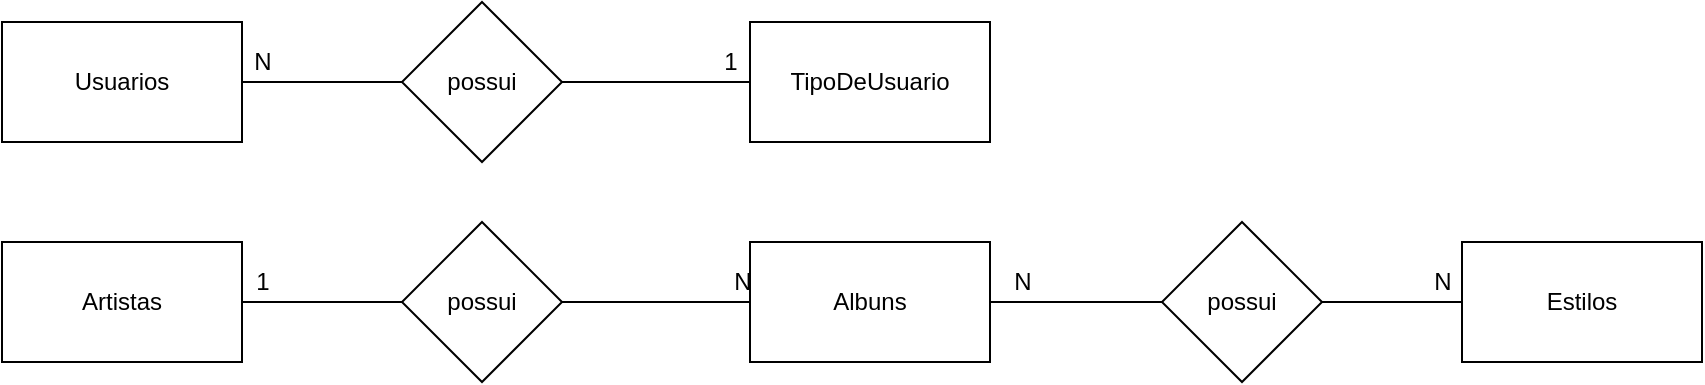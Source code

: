 <mxfile version="14.4.2" type="device" pages="2"><diagram id="2yHxcBgkwrTqU62tZ5_5" name="Conceitual"><mxGraphModel dx="460" dy="762" grid="1" gridSize="10" guides="1" tooltips="1" connect="1" arrows="1" fold="1" page="1" pageScale="1" pageWidth="827" pageHeight="1169" math="0" shadow="0"><root><mxCell id="0"/><mxCell id="1" parent="0"/><mxCell id="wVNAY8XOlqjdSQWLDIx4-4" style="edgeStyle=orthogonalEdgeStyle;rounded=0;orthogonalLoop=1;jettySize=auto;html=1;entryX=0;entryY=0.5;entryDx=0;entryDy=0;endArrow=none;endFill=0;" parent="1" source="wVNAY8XOlqjdSQWLDIx4-1" target="wVNAY8XOlqjdSQWLDIx4-2" edge="1"><mxGeometry relative="1" as="geometry"/></mxCell><mxCell id="wVNAY8XOlqjdSQWLDIx4-1" value="Usuarios" style="rounded=0;whiteSpace=wrap;html=1;" parent="1" vertex="1"><mxGeometry x="40" y="120" width="120" height="60" as="geometry"/></mxCell><mxCell id="wVNAY8XOlqjdSQWLDIx4-5" style="edgeStyle=orthogonalEdgeStyle;rounded=0;orthogonalLoop=1;jettySize=auto;html=1;entryX=0;entryY=0.5;entryDx=0;entryDy=0;endArrow=none;endFill=0;" parent="1" source="wVNAY8XOlqjdSQWLDIx4-2" target="wVNAY8XOlqjdSQWLDIx4-3" edge="1"><mxGeometry relative="1" as="geometry"/></mxCell><mxCell id="wVNAY8XOlqjdSQWLDIx4-2" value="possui" style="rhombus;whiteSpace=wrap;html=1;" parent="1" vertex="1"><mxGeometry x="240" y="110" width="80" height="80" as="geometry"/></mxCell><mxCell id="wVNAY8XOlqjdSQWLDIx4-3" value="TipoDeUsuario" style="rounded=0;whiteSpace=wrap;html=1;" parent="1" vertex="1"><mxGeometry x="414" y="120" width="120" height="60" as="geometry"/></mxCell><mxCell id="wVNAY8XOlqjdSQWLDIx4-9" style="edgeStyle=orthogonalEdgeStyle;rounded=0;orthogonalLoop=1;jettySize=auto;html=1;entryX=0;entryY=0.5;entryDx=0;entryDy=0;endArrow=none;endFill=0;" parent="1" source="wVNAY8XOlqjdSQWLDIx4-6" target="wVNAY8XOlqjdSQWLDIx4-7" edge="1"><mxGeometry relative="1" as="geometry"/></mxCell><mxCell id="wVNAY8XOlqjdSQWLDIx4-6" value="Artistas" style="rounded=0;whiteSpace=wrap;html=1;" parent="1" vertex="1"><mxGeometry x="40" y="230" width="120" height="60" as="geometry"/></mxCell><mxCell id="wVNAY8XOlqjdSQWLDIx4-10" style="edgeStyle=orthogonalEdgeStyle;rounded=0;orthogonalLoop=1;jettySize=auto;html=1;entryX=0;entryY=0.5;entryDx=0;entryDy=0;endArrow=none;endFill=0;" parent="1" source="wVNAY8XOlqjdSQWLDIx4-7" target="wVNAY8XOlqjdSQWLDIx4-8" edge="1"><mxGeometry relative="1" as="geometry"/></mxCell><mxCell id="wVNAY8XOlqjdSQWLDIx4-7" value="possui" style="rhombus;whiteSpace=wrap;html=1;" parent="1" vertex="1"><mxGeometry x="240" y="220" width="80" height="80" as="geometry"/></mxCell><mxCell id="wVNAY8XOlqjdSQWLDIx4-8" value="Albuns" style="rounded=0;whiteSpace=wrap;html=1;" parent="1" vertex="1"><mxGeometry x="414" y="230" width="120" height="60" as="geometry"/></mxCell><mxCell id="wVNAY8XOlqjdSQWLDIx4-12" style="edgeStyle=orthogonalEdgeStyle;rounded=0;orthogonalLoop=1;jettySize=auto;html=1;endArrow=none;endFill=0;entryX=1;entryY=0.5;entryDx=0;entryDy=0;" parent="1" source="wVNAY8XOlqjdSQWLDIx4-11" target="wVNAY8XOlqjdSQWLDIx4-8" edge="1"><mxGeometry relative="1" as="geometry"><mxPoint x="560" y="260" as="targetPoint"/></mxGeometry></mxCell><mxCell id="wVNAY8XOlqjdSQWLDIx4-14" style="edgeStyle=orthogonalEdgeStyle;rounded=0;orthogonalLoop=1;jettySize=auto;html=1;entryX=0;entryY=0.5;entryDx=0;entryDy=0;endArrow=none;endFill=0;" parent="1" source="wVNAY8XOlqjdSQWLDIx4-11" target="wVNAY8XOlqjdSQWLDIx4-13" edge="1"><mxGeometry relative="1" as="geometry"/></mxCell><mxCell id="wVNAY8XOlqjdSQWLDIx4-11" value="possui" style="rhombus;whiteSpace=wrap;html=1;" parent="1" vertex="1"><mxGeometry x="620" y="220" width="80" height="80" as="geometry"/></mxCell><mxCell id="wVNAY8XOlqjdSQWLDIx4-13" value="Estilos" style="rounded=0;whiteSpace=wrap;html=1;" parent="1" vertex="1"><mxGeometry x="770" y="230" width="120" height="60" as="geometry"/></mxCell><mxCell id="23sdTTUv3u2BlrHVjBFY-1" value="N" style="text;html=1;align=center;verticalAlign=middle;resizable=0;points=[];autosize=1;" vertex="1" parent="1"><mxGeometry x="160" y="130" width="20" height="20" as="geometry"/></mxCell><mxCell id="23sdTTUv3u2BlrHVjBFY-2" value="1" style="text;html=1;align=center;verticalAlign=middle;resizable=0;points=[];autosize=1;" vertex="1" parent="1"><mxGeometry x="394" y="130" width="20" height="20" as="geometry"/></mxCell><mxCell id="23sdTTUv3u2BlrHVjBFY-3" value="1" style="text;html=1;align=center;verticalAlign=middle;resizable=0;points=[];autosize=1;" vertex="1" parent="1"><mxGeometry x="160" y="240" width="20" height="20" as="geometry"/></mxCell><mxCell id="23sdTTUv3u2BlrHVjBFY-4" value="N" style="text;html=1;align=center;verticalAlign=middle;resizable=0;points=[];autosize=1;" vertex="1" parent="1"><mxGeometry x="400" y="240" width="20" height="20" as="geometry"/></mxCell><mxCell id="23sdTTUv3u2BlrHVjBFY-5" value="N" style="text;html=1;align=center;verticalAlign=middle;resizable=0;points=[];autosize=1;" vertex="1" parent="1"><mxGeometry x="750" y="240" width="20" height="20" as="geometry"/></mxCell><mxCell id="23sdTTUv3u2BlrHVjBFY-6" value="N" style="text;html=1;align=center;verticalAlign=middle;resizable=0;points=[];autosize=1;" vertex="1" parent="1"><mxGeometry x="540" y="240" width="20" height="20" as="geometry"/></mxCell></root></mxGraphModel></diagram><diagram id="j4VXQhDoCaoWTSCCb-sV" name="Logico"><mxGraphModel dx="2031" dy="1090" grid="1" gridSize="10" guides="1" tooltips="1" connect="1" arrows="1" fold="1" page="1" pageScale="1" pageWidth="827" pageHeight="1169" math="0" shadow="0"><root><mxCell id="4L9iUik3tDdmxhrEqNqO-0"/><mxCell id="4L9iUik3tDdmxhrEqNqO-1" parent="4L9iUik3tDdmxhrEqNqO-0"/><mxCell id="4L9iUik3tDdmxhrEqNqO-69" value="TipoDeUsuario" style="shape=table;startSize=30;container=1;collapsible=1;childLayout=tableLayout;fixedRows=1;rowLines=0;fontStyle=1;align=center;resizeLast=1;" vertex="1" parent="4L9iUik3tDdmxhrEqNqO-1"><mxGeometry x="29" y="460" width="180" height="100" as="geometry"/></mxCell><mxCell id="4L9iUik3tDdmxhrEqNqO-70" value="" style="shape=partialRectangle;collapsible=0;dropTarget=0;pointerEvents=0;fillColor=none;top=0;left=0;bottom=1;right=0;points=[[0,0.5],[1,0.5]];portConstraint=eastwest;" vertex="1" parent="4L9iUik3tDdmxhrEqNqO-69"><mxGeometry y="30" width="180" height="30" as="geometry"/></mxCell><mxCell id="4L9iUik3tDdmxhrEqNqO-71" value="PK" style="shape=partialRectangle;connectable=0;fillColor=none;top=0;left=0;bottom=0;right=0;fontStyle=1;overflow=hidden;" vertex="1" parent="4L9iUik3tDdmxhrEqNqO-70"><mxGeometry width="30" height="30" as="geometry"/></mxCell><mxCell id="4L9iUik3tDdmxhrEqNqO-72" value="IdTipoDeUsuario" style="shape=partialRectangle;connectable=0;fillColor=none;top=0;left=0;bottom=0;right=0;align=left;spacingLeft=6;fontStyle=1;overflow=hidden;" vertex="1" parent="4L9iUik3tDdmxhrEqNqO-70"><mxGeometry x="30" width="150" height="30" as="geometry"/></mxCell><mxCell id="4L9iUik3tDdmxhrEqNqO-73" value="" style="shape=partialRectangle;collapsible=0;dropTarget=0;pointerEvents=0;fillColor=none;top=0;left=0;bottom=0;right=0;points=[[0,0.5],[1,0.5]];portConstraint=eastwest;" vertex="1" parent="4L9iUik3tDdmxhrEqNqO-69"><mxGeometry y="60" width="180" height="30" as="geometry"/></mxCell><mxCell id="4L9iUik3tDdmxhrEqNqO-74" value="" style="shape=partialRectangle;connectable=0;fillColor=none;top=0;left=0;bottom=0;right=0;editable=1;overflow=hidden;" vertex="1" parent="4L9iUik3tDdmxhrEqNqO-73"><mxGeometry width="30" height="30" as="geometry"/></mxCell><mxCell id="4L9iUik3tDdmxhrEqNqO-75" value="Descricao" style="shape=partialRectangle;connectable=0;fillColor=none;top=0;left=0;bottom=0;right=0;align=left;spacingLeft=6;overflow=hidden;" vertex="1" parent="4L9iUik3tDdmxhrEqNqO-73"><mxGeometry x="30" width="150" height="30" as="geometry"/></mxCell><mxCell id="4L9iUik3tDdmxhrEqNqO-76" value="Usuarios" style="shape=table;startSize=30;container=1;collapsible=1;childLayout=tableLayout;fixedRows=1;rowLines=0;fontStyle=1;align=center;resizeLast=1;" vertex="1" parent="4L9iUik3tDdmxhrEqNqO-1"><mxGeometry x="29" y="630" width="180" height="190" as="geometry"/></mxCell><mxCell id="4L9iUik3tDdmxhrEqNqO-77" value="" style="shape=partialRectangle;collapsible=0;dropTarget=0;pointerEvents=0;fillColor=none;top=0;left=0;bottom=0;right=0;points=[[0,0.5],[1,0.5]];portConstraint=eastwest;" vertex="1" parent="4L9iUik3tDdmxhrEqNqO-76"><mxGeometry y="30" width="180" height="30" as="geometry"/></mxCell><mxCell id="4L9iUik3tDdmxhrEqNqO-78" value="PK" style="shape=partialRectangle;connectable=0;fillColor=none;top=0;left=0;bottom=0;right=0;fontStyle=1;overflow=hidden;" vertex="1" parent="4L9iUik3tDdmxhrEqNqO-77"><mxGeometry width="60" height="30" as="geometry"/></mxCell><mxCell id="4L9iUik3tDdmxhrEqNqO-79" value="IdUsuario" style="shape=partialRectangle;connectable=0;fillColor=none;top=0;left=0;bottom=0;right=0;align=left;spacingLeft=6;fontStyle=1;overflow=hidden;" vertex="1" parent="4L9iUik3tDdmxhrEqNqO-77"><mxGeometry x="60" width="120" height="30" as="geometry"/></mxCell><mxCell id="4L9iUik3tDdmxhrEqNqO-80" value="" style="shape=partialRectangle;collapsible=0;dropTarget=0;pointerEvents=0;fillColor=none;top=0;left=0;bottom=1;right=0;points=[[0,0.5],[1,0.5]];portConstraint=eastwest;" vertex="1" parent="4L9iUik3tDdmxhrEqNqO-76"><mxGeometry y="60" width="180" height="30" as="geometry"/></mxCell><mxCell id="4L9iUik3tDdmxhrEqNqO-81" value="FK" style="shape=partialRectangle;connectable=0;fillColor=none;top=0;left=0;bottom=0;right=0;fontStyle=1;overflow=hidden;" vertex="1" parent="4L9iUik3tDdmxhrEqNqO-80"><mxGeometry width="60" height="30" as="geometry"/></mxCell><mxCell id="4L9iUik3tDdmxhrEqNqO-82" value="IdTipoDeUsuario" style="shape=partialRectangle;connectable=0;fillColor=none;top=0;left=0;bottom=0;right=0;align=left;spacingLeft=6;fontStyle=1;overflow=hidden;" vertex="1" parent="4L9iUik3tDdmxhrEqNqO-80"><mxGeometry x="60" width="120" height="30" as="geometry"/></mxCell><mxCell id="4L9iUik3tDdmxhrEqNqO-83" value="" style="shape=partialRectangle;collapsible=0;dropTarget=0;pointerEvents=0;fillColor=none;top=0;left=0;bottom=0;right=0;points=[[0,0.5],[1,0.5]];portConstraint=eastwest;" vertex="1" parent="4L9iUik3tDdmxhrEqNqO-76"><mxGeometry y="90" width="180" height="30" as="geometry"/></mxCell><mxCell id="4L9iUik3tDdmxhrEqNqO-84" value="" style="shape=partialRectangle;connectable=0;fillColor=none;top=0;left=0;bottom=0;right=0;editable=1;overflow=hidden;" vertex="1" parent="4L9iUik3tDdmxhrEqNqO-83"><mxGeometry width="60" height="30" as="geometry"/></mxCell><mxCell id="4L9iUik3tDdmxhrEqNqO-85" value="Nome " style="shape=partialRectangle;connectable=0;fillColor=none;top=0;left=0;bottom=0;right=0;align=left;spacingLeft=6;overflow=hidden;" vertex="1" parent="4L9iUik3tDdmxhrEqNqO-83"><mxGeometry x="60" width="120" height="30" as="geometry"/></mxCell><mxCell id="4L9iUik3tDdmxhrEqNqO-86" style="shape=partialRectangle;collapsible=0;dropTarget=0;pointerEvents=0;fillColor=none;top=0;left=0;bottom=0;right=0;points=[[0,0.5],[1,0.5]];portConstraint=eastwest;" vertex="1" parent="4L9iUik3tDdmxhrEqNqO-76"><mxGeometry y="120" width="180" height="30" as="geometry"/></mxCell><mxCell id="4L9iUik3tDdmxhrEqNqO-87" style="shape=partialRectangle;connectable=0;fillColor=none;top=0;left=0;bottom=0;right=0;editable=1;overflow=hidden;" vertex="1" parent="4L9iUik3tDdmxhrEqNqO-86"><mxGeometry width="60" height="30" as="geometry"/></mxCell><mxCell id="4L9iUik3tDdmxhrEqNqO-88" value="Email" style="shape=partialRectangle;connectable=0;fillColor=none;top=0;left=0;bottom=0;right=0;align=left;spacingLeft=6;overflow=hidden;" vertex="1" parent="4L9iUik3tDdmxhrEqNqO-86"><mxGeometry x="60" width="120" height="30" as="geometry"/></mxCell><mxCell id="4L9iUik3tDdmxhrEqNqO-89" style="shape=partialRectangle;collapsible=0;dropTarget=0;pointerEvents=0;fillColor=none;top=0;left=0;bottom=0;right=0;points=[[0,0.5],[1,0.5]];portConstraint=eastwest;" vertex="1" parent="4L9iUik3tDdmxhrEqNqO-76"><mxGeometry y="150" width="180" height="30" as="geometry"/></mxCell><mxCell id="4L9iUik3tDdmxhrEqNqO-90" style="shape=partialRectangle;connectable=0;fillColor=none;top=0;left=0;bottom=0;right=0;editable=1;overflow=hidden;" vertex="1" parent="4L9iUik3tDdmxhrEqNqO-89"><mxGeometry width="60" height="30" as="geometry"/></mxCell><mxCell id="4L9iUik3tDdmxhrEqNqO-91" value="Senha" style="shape=partialRectangle;connectable=0;fillColor=none;top=0;left=0;bottom=0;right=0;align=left;spacingLeft=6;overflow=hidden;" vertex="1" parent="4L9iUik3tDdmxhrEqNqO-89"><mxGeometry x="60" width="120" height="30" as="geometry"/></mxCell><mxCell id="4L9iUik3tDdmxhrEqNqO-92" value="" style="edgeStyle=entityRelationEdgeStyle;fontSize=12;html=1;endArrow=ERoneToMany;exitX=1;exitY=0.5;exitDx=0;exitDy=0;entryX=1;entryY=0.5;entryDx=0;entryDy=0;" edge="1" parent="4L9iUik3tDdmxhrEqNqO-1" source="4L9iUik3tDdmxhrEqNqO-70" target="4L9iUik3tDdmxhrEqNqO-80"><mxGeometry width="100" height="100" relative="1" as="geometry"><mxPoint x="589" y="320" as="sourcePoint"/><mxPoint x="689" y="220" as="targetPoint"/></mxGeometry></mxCell><mxCell id="4L9iUik3tDdmxhrEqNqO-93" value="Estilos" style="shape=table;startSize=30;container=1;collapsible=1;childLayout=tableLayout;fixedRows=1;rowLines=0;fontStyle=1;align=center;resizeLast=1;" vertex="1" parent="4L9iUik3tDdmxhrEqNqO-1"><mxGeometry x="29" width="180" height="100" as="geometry"/></mxCell><mxCell id="4L9iUik3tDdmxhrEqNqO-94" value="" style="shape=partialRectangle;collapsible=0;dropTarget=0;pointerEvents=0;fillColor=none;top=0;left=0;bottom=1;right=0;points=[[0,0.5],[1,0.5]];portConstraint=eastwest;" vertex="1" parent="4L9iUik3tDdmxhrEqNqO-93"><mxGeometry y="30" width="180" height="30" as="geometry"/></mxCell><mxCell id="4L9iUik3tDdmxhrEqNqO-95" value="PK" style="shape=partialRectangle;connectable=0;fillColor=none;top=0;left=0;bottom=0;right=0;fontStyle=1;overflow=hidden;" vertex="1" parent="4L9iUik3tDdmxhrEqNqO-94"><mxGeometry width="30" height="30" as="geometry"/></mxCell><mxCell id="4L9iUik3tDdmxhrEqNqO-96" value="IdEstilo" style="shape=partialRectangle;connectable=0;fillColor=none;top=0;left=0;bottom=0;right=0;align=left;spacingLeft=6;fontStyle=1;overflow=hidden;" vertex="1" parent="4L9iUik3tDdmxhrEqNqO-94"><mxGeometry x="30" width="150" height="30" as="geometry"/></mxCell><mxCell id="4L9iUik3tDdmxhrEqNqO-97" value="" style="shape=partialRectangle;collapsible=0;dropTarget=0;pointerEvents=0;fillColor=none;top=0;left=0;bottom=0;right=0;points=[[0,0.5],[1,0.5]];portConstraint=eastwest;" vertex="1" parent="4L9iUik3tDdmxhrEqNqO-93"><mxGeometry y="60" width="180" height="30" as="geometry"/></mxCell><mxCell id="4L9iUik3tDdmxhrEqNqO-98" value="" style="shape=partialRectangle;connectable=0;fillColor=none;top=0;left=0;bottom=0;right=0;editable=1;overflow=hidden;" vertex="1" parent="4L9iUik3tDdmxhrEqNqO-97"><mxGeometry width="30" height="30" as="geometry"/></mxCell><mxCell id="4L9iUik3tDdmxhrEqNqO-99" value="Nome" style="shape=partialRectangle;connectable=0;fillColor=none;top=0;left=0;bottom=0;right=0;align=left;spacingLeft=6;overflow=hidden;" vertex="1" parent="4L9iUik3tDdmxhrEqNqO-97"><mxGeometry x="30" width="150" height="30" as="geometry"/></mxCell><mxCell id="4L9iUik3tDdmxhrEqNqO-100" value="Artistas" style="shape=table;startSize=30;container=1;collapsible=1;childLayout=tableLayout;fixedRows=1;rowLines=0;fontStyle=1;align=center;resizeLast=1;" vertex="1" parent="4L9iUik3tDdmxhrEqNqO-1"><mxGeometry x="29" y="320" width="180" height="100" as="geometry"/></mxCell><mxCell id="4L9iUik3tDdmxhrEqNqO-101" value="" style="shape=partialRectangle;collapsible=0;dropTarget=0;pointerEvents=0;fillColor=none;top=0;left=0;bottom=1;right=0;points=[[0,0.5],[1,0.5]];portConstraint=eastwest;" vertex="1" parent="4L9iUik3tDdmxhrEqNqO-100"><mxGeometry y="30" width="180" height="30" as="geometry"/></mxCell><mxCell id="4L9iUik3tDdmxhrEqNqO-102" value="PK" style="shape=partialRectangle;connectable=0;fillColor=none;top=0;left=0;bottom=0;right=0;fontStyle=1;overflow=hidden;" vertex="1" parent="4L9iUik3tDdmxhrEqNqO-101"><mxGeometry width="30" height="30" as="geometry"/></mxCell><mxCell id="4L9iUik3tDdmxhrEqNqO-103" value="IdArtista" style="shape=partialRectangle;connectable=0;fillColor=none;top=0;left=0;bottom=0;right=0;align=left;spacingLeft=6;fontStyle=1;overflow=hidden;" vertex="1" parent="4L9iUik3tDdmxhrEqNqO-101"><mxGeometry x="30" width="150" height="30" as="geometry"/></mxCell><mxCell id="4L9iUik3tDdmxhrEqNqO-104" value="" style="shape=partialRectangle;collapsible=0;dropTarget=0;pointerEvents=0;fillColor=none;top=0;left=0;bottom=0;right=0;points=[[0,0.5],[1,0.5]];portConstraint=eastwest;" vertex="1" parent="4L9iUik3tDdmxhrEqNqO-100"><mxGeometry y="60" width="180" height="30" as="geometry"/></mxCell><mxCell id="4L9iUik3tDdmxhrEqNqO-105" value="" style="shape=partialRectangle;connectable=0;fillColor=none;top=0;left=0;bottom=0;right=0;editable=1;overflow=hidden;" vertex="1" parent="4L9iUik3tDdmxhrEqNqO-104"><mxGeometry width="30" height="30" as="geometry"/></mxCell><mxCell id="4L9iUik3tDdmxhrEqNqO-106" value="Nome" style="shape=partialRectangle;connectable=0;fillColor=none;top=0;left=0;bottom=0;right=0;align=left;spacingLeft=6;overflow=hidden;" vertex="1" parent="4L9iUik3tDdmxhrEqNqO-104"><mxGeometry x="30" width="150" height="30" as="geometry"/></mxCell><mxCell id="4L9iUik3tDdmxhrEqNqO-107" value="Albuns" style="shape=table;startSize=30;container=1;collapsible=1;childLayout=tableLayout;fixedRows=1;rowLines=0;fontStyle=1;align=center;resizeLast=1;" vertex="1" parent="4L9iUik3tDdmxhrEqNqO-1"><mxGeometry x="270" y="110" width="180" height="280" as="geometry"/></mxCell><mxCell id="4L9iUik3tDdmxhrEqNqO-108" style="shape=partialRectangle;collapsible=0;dropTarget=0;pointerEvents=0;fillColor=none;top=0;left=0;bottom=0;right=0;points=[[0,0.5],[1,0.5]];portConstraint=eastwest;" vertex="1" parent="4L9iUik3tDdmxhrEqNqO-107"><mxGeometry y="30" width="180" height="30" as="geometry"/></mxCell><mxCell id="4L9iUik3tDdmxhrEqNqO-109" style="shape=partialRectangle;connectable=0;fillColor=none;top=0;left=0;bottom=0;right=0;fontStyle=1;overflow=hidden;" vertex="1" parent="4L9iUik3tDdmxhrEqNqO-108"><mxGeometry width="60" height="30" as="geometry"/></mxCell><mxCell id="4L9iUik3tDdmxhrEqNqO-110" style="shape=partialRectangle;connectable=0;fillColor=none;top=0;left=0;bottom=0;right=0;align=left;spacingLeft=6;fontStyle=5;overflow=hidden;" vertex="1" parent="4L9iUik3tDdmxhrEqNqO-108"><mxGeometry x="60" width="120" height="30" as="geometry"/></mxCell><mxCell id="4L9iUik3tDdmxhrEqNqO-111" style="shape=partialRectangle;collapsible=0;dropTarget=0;pointerEvents=0;fillColor=none;top=0;left=0;bottom=0;right=0;points=[[0,0.5],[1,0.5]];portConstraint=eastwest;" vertex="1" parent="4L9iUik3tDdmxhrEqNqO-107"><mxGeometry y="60" width="180" height="40" as="geometry"/></mxCell><mxCell id="4L9iUik3tDdmxhrEqNqO-112" value="FK" style="shape=partialRectangle;connectable=0;fillColor=none;top=0;left=0;bottom=0;right=0;fontStyle=1;overflow=hidden;" vertex="1" parent="4L9iUik3tDdmxhrEqNqO-111"><mxGeometry width="60" height="40" as="geometry"/></mxCell><mxCell id="4L9iUik3tDdmxhrEqNqO-113" value="IdEstilo" style="shape=partialRectangle;connectable=0;fillColor=none;top=0;left=0;bottom=0;right=0;align=left;spacingLeft=6;fontStyle=1;overflow=hidden;" vertex="1" parent="4L9iUik3tDdmxhrEqNqO-111"><mxGeometry x="60" width="120" height="40" as="geometry"/></mxCell><mxCell id="4L9iUik3tDdmxhrEqNqO-114" value="" style="shape=partialRectangle;collapsible=0;dropTarget=0;pointerEvents=0;fillColor=none;top=0;left=0;bottom=1;right=0;points=[[0,0.5],[1,0.5]];portConstraint=eastwest;" vertex="1" parent="4L9iUik3tDdmxhrEqNqO-107"><mxGeometry y="100" width="180" height="50" as="geometry"/></mxCell><mxCell id="4L9iUik3tDdmxhrEqNqO-115" value="FK" style="shape=partialRectangle;connectable=0;fillColor=none;top=0;left=0;bottom=0;right=0;fontStyle=1;overflow=hidden;" vertex="1" parent="4L9iUik3tDdmxhrEqNqO-114"><mxGeometry width="60" height="50" as="geometry"/></mxCell><mxCell id="4L9iUik3tDdmxhrEqNqO-116" value="IdArtista" style="shape=partialRectangle;connectable=0;fillColor=none;top=0;left=0;bottom=0;right=0;align=left;spacingLeft=6;fontStyle=1;overflow=hidden;" vertex="1" parent="4L9iUik3tDdmxhrEqNqO-114"><mxGeometry x="60" width="120" height="50" as="geometry"/></mxCell><mxCell id="4L9iUik3tDdmxhrEqNqO-117" value="" style="shape=partialRectangle;collapsible=0;dropTarget=0;pointerEvents=0;fillColor=none;top=0;left=0;bottom=0;right=0;points=[[0,0.5],[1,0.5]];portConstraint=eastwest;direction=south;" vertex="1" parent="4L9iUik3tDdmxhrEqNqO-107"><mxGeometry y="150" width="180" height="30" as="geometry"/></mxCell><mxCell id="4L9iUik3tDdmxhrEqNqO-118" value="" style="shape=partialRectangle;connectable=0;fillColor=none;top=0;left=0;bottom=0;right=0;editable=1;overflow=hidden;" vertex="1" parent="4L9iUik3tDdmxhrEqNqO-117"><mxGeometry width="60" height="30" as="geometry"/></mxCell><mxCell id="4L9iUik3tDdmxhrEqNqO-119" value="Titulo" style="shape=partialRectangle;connectable=0;fillColor=none;top=0;left=0;bottom=0;right=0;align=left;spacingLeft=6;overflow=hidden;" vertex="1" parent="4L9iUik3tDdmxhrEqNqO-117"><mxGeometry x="60" width="120" height="30" as="geometry"/></mxCell><mxCell id="4L9iUik3tDdmxhrEqNqO-120" value="" style="shape=partialRectangle;collapsible=0;dropTarget=0;pointerEvents=0;fillColor=none;top=0;left=0;bottom=0;right=0;points=[[0,0.5],[1,0.5]];portConstraint=eastwest;" vertex="1" parent="4L9iUik3tDdmxhrEqNqO-107"><mxGeometry y="180" width="180" height="30" as="geometry"/></mxCell><mxCell id="4L9iUik3tDdmxhrEqNqO-121" value="" style="shape=partialRectangle;connectable=0;fillColor=none;top=0;left=0;bottom=0;right=0;editable=1;overflow=hidden;" vertex="1" parent="4L9iUik3tDdmxhrEqNqO-120"><mxGeometry width="60" height="30" as="geometry"/></mxCell><mxCell id="4L9iUik3tDdmxhrEqNqO-122" value="DataLancamento" style="shape=partialRectangle;connectable=0;fillColor=none;top=0;left=0;bottom=0;right=0;align=left;spacingLeft=6;overflow=hidden;" vertex="1" parent="4L9iUik3tDdmxhrEqNqO-120"><mxGeometry x="60" width="120" height="30" as="geometry"/></mxCell><mxCell id="4L9iUik3tDdmxhrEqNqO-126" style="shape=partialRectangle;collapsible=0;dropTarget=0;pointerEvents=0;fillColor=none;top=0;left=0;bottom=0;right=0;points=[[0,0.5],[1,0.5]];portConstraint=eastwest;" vertex="1" parent="4L9iUik3tDdmxhrEqNqO-107"><mxGeometry y="210" width="180" height="30" as="geometry"/></mxCell><mxCell id="4L9iUik3tDdmxhrEqNqO-127" style="shape=partialRectangle;connectable=0;fillColor=none;top=0;left=0;bottom=0;right=0;editable=1;overflow=hidden;" vertex="1" parent="4L9iUik3tDdmxhrEqNqO-126"><mxGeometry width="60" height="30" as="geometry"/></mxCell><mxCell id="4L9iUik3tDdmxhrEqNqO-128" value="Minutos" style="shape=partialRectangle;connectable=0;fillColor=none;top=0;left=0;bottom=0;right=0;align=left;spacingLeft=6;overflow=hidden;" vertex="1" parent="4L9iUik3tDdmxhrEqNqO-126"><mxGeometry x="60" width="120" height="30" as="geometry"/></mxCell><mxCell id="4L9iUik3tDdmxhrEqNqO-129" style="shape=partialRectangle;collapsible=0;dropTarget=0;pointerEvents=0;fillColor=none;top=0;left=0;bottom=0;right=0;points=[[0,0.5],[1,0.5]];portConstraint=eastwest;" vertex="1" parent="4L9iUik3tDdmxhrEqNqO-107"><mxGeometry y="240" width="180" height="30" as="geometry"/></mxCell><mxCell id="4L9iUik3tDdmxhrEqNqO-130" style="shape=partialRectangle;connectable=0;fillColor=none;top=0;left=0;bottom=0;right=0;editable=1;overflow=hidden;" vertex="1" parent="4L9iUik3tDdmxhrEqNqO-129"><mxGeometry width="60" height="30" as="geometry"/></mxCell><mxCell id="4L9iUik3tDdmxhrEqNqO-131" value="Vizualizacao" style="shape=partialRectangle;connectable=0;fillColor=none;top=0;left=0;bottom=0;right=0;align=left;spacingLeft=6;overflow=hidden;" vertex="1" parent="4L9iUik3tDdmxhrEqNqO-129"><mxGeometry x="60" width="120" height="30" as="geometry"/></mxCell><mxCell id="4L9iUik3tDdmxhrEqNqO-132" value="PK" style="shape=partialRectangle;connectable=0;fillColor=none;top=0;left=0;bottom=0;right=0;fontStyle=1;overflow=hidden;" vertex="1" parent="4L9iUik3tDdmxhrEqNqO-1"><mxGeometry x="270" y="140" width="60" height="30" as="geometry"/></mxCell><mxCell id="4L9iUik3tDdmxhrEqNqO-133" value="IdAlbum" style="shape=partialRectangle;connectable=0;fillColor=none;top=0;left=0;bottom=0;right=0;align=left;spacingLeft=6;fontStyle=1;overflow=hidden;" vertex="1" parent="4L9iUik3tDdmxhrEqNqO-1"><mxGeometry x="330" y="140" width="120" height="30" as="geometry"/></mxCell><mxCell id="4L9iUik3tDdmxhrEqNqO-134" value="" style="edgeStyle=entityRelationEdgeStyle;fontSize=12;html=1;endArrow=ERoneToMany;exitX=1;exitY=0.5;exitDx=0;exitDy=0;entryX=0;entryY=0.5;entryDx=0;entryDy=0;" edge="1" parent="4L9iUik3tDdmxhrEqNqO-1" source="4L9iUik3tDdmxhrEqNqO-101" target="4L9iUik3tDdmxhrEqNqO-114"><mxGeometry width="100" height="100" relative="1" as="geometry"><mxPoint x="359" y="530" as="sourcePoint"/><mxPoint x="459" y="430" as="targetPoint"/></mxGeometry></mxCell><mxCell id="4L9iUik3tDdmxhrEqNqO-135" value="" style="edgeStyle=entityRelationEdgeStyle;fontSize=12;html=1;endArrow=ERoneToMany;exitX=1;exitY=0.5;exitDx=0;exitDy=0;entryX=0;entryY=0.5;entryDx=0;entryDy=0;" edge="1" parent="4L9iUik3tDdmxhrEqNqO-1" source="4L9iUik3tDdmxhrEqNqO-94" target="4L9iUik3tDdmxhrEqNqO-111"><mxGeometry width="100" height="100" relative="1" as="geometry"><mxPoint x="359" y="530" as="sourcePoint"/><mxPoint x="459" y="430" as="targetPoint"/></mxGeometry></mxCell></root></mxGraphModel></diagram></mxfile>